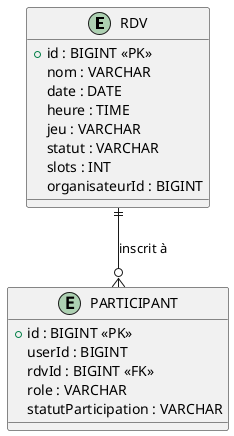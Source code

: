 @startuml rdv_service_mld

entity "RDV" as Rdv {
  + id : BIGINT <<PK>>
  nom : VARCHAR
  date : DATE
  heure : TIME
  jeu : VARCHAR
  statut : VARCHAR
  slots : INT
  organisateurId : BIGINT
}

entity "PARTICIPANT" as Participant {
  + id : BIGINT <<PK>>
  userId : BIGINT
  rdvId : BIGINT <<FK>>
  role : VARCHAR
  statutParticipation : VARCHAR
}

Rdv ||--o{ Participant : "inscrit à"

@enduml